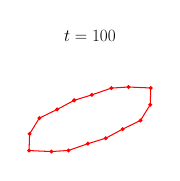 \begin{tikzpicture}[scale=0.25]

\begin{axis}[
  xmin = -3.1,
  xmax = 3.1,
  ymin = -3.1,
  ymax = 3.1,
  scale only axis,
  axis equal image,
  hide axis,
  title = {\Huge$t=100$}
  ]

\addplot [mark=*,red,line width=1.5] table{
-6.824e-01 8.197e-01
-1.419e+00 4.26e-01
-2.188e+00 5.147e-02
-2.611e+00 -6.307e-01
-2.635e+00 -1.355e+00
-1.667e+00 -1.397e+00
-9.284e-01 -1.349e+00
-8.756e-02 -1.058e+00
6.824e-01 -8.197e-01
1.419e+00 -4.26e-01
2.188e+00 -5.147e-02
2.611e+00 6.307e-01
2.635e+00 1.355e+00
1.667e+00 1.397e+00
9.284e-01 1.349e+00
8.756e-02 1.058e+00
-6.824e-01 8.197e-01
};


\end{axis}


\end{tikzpicture}

